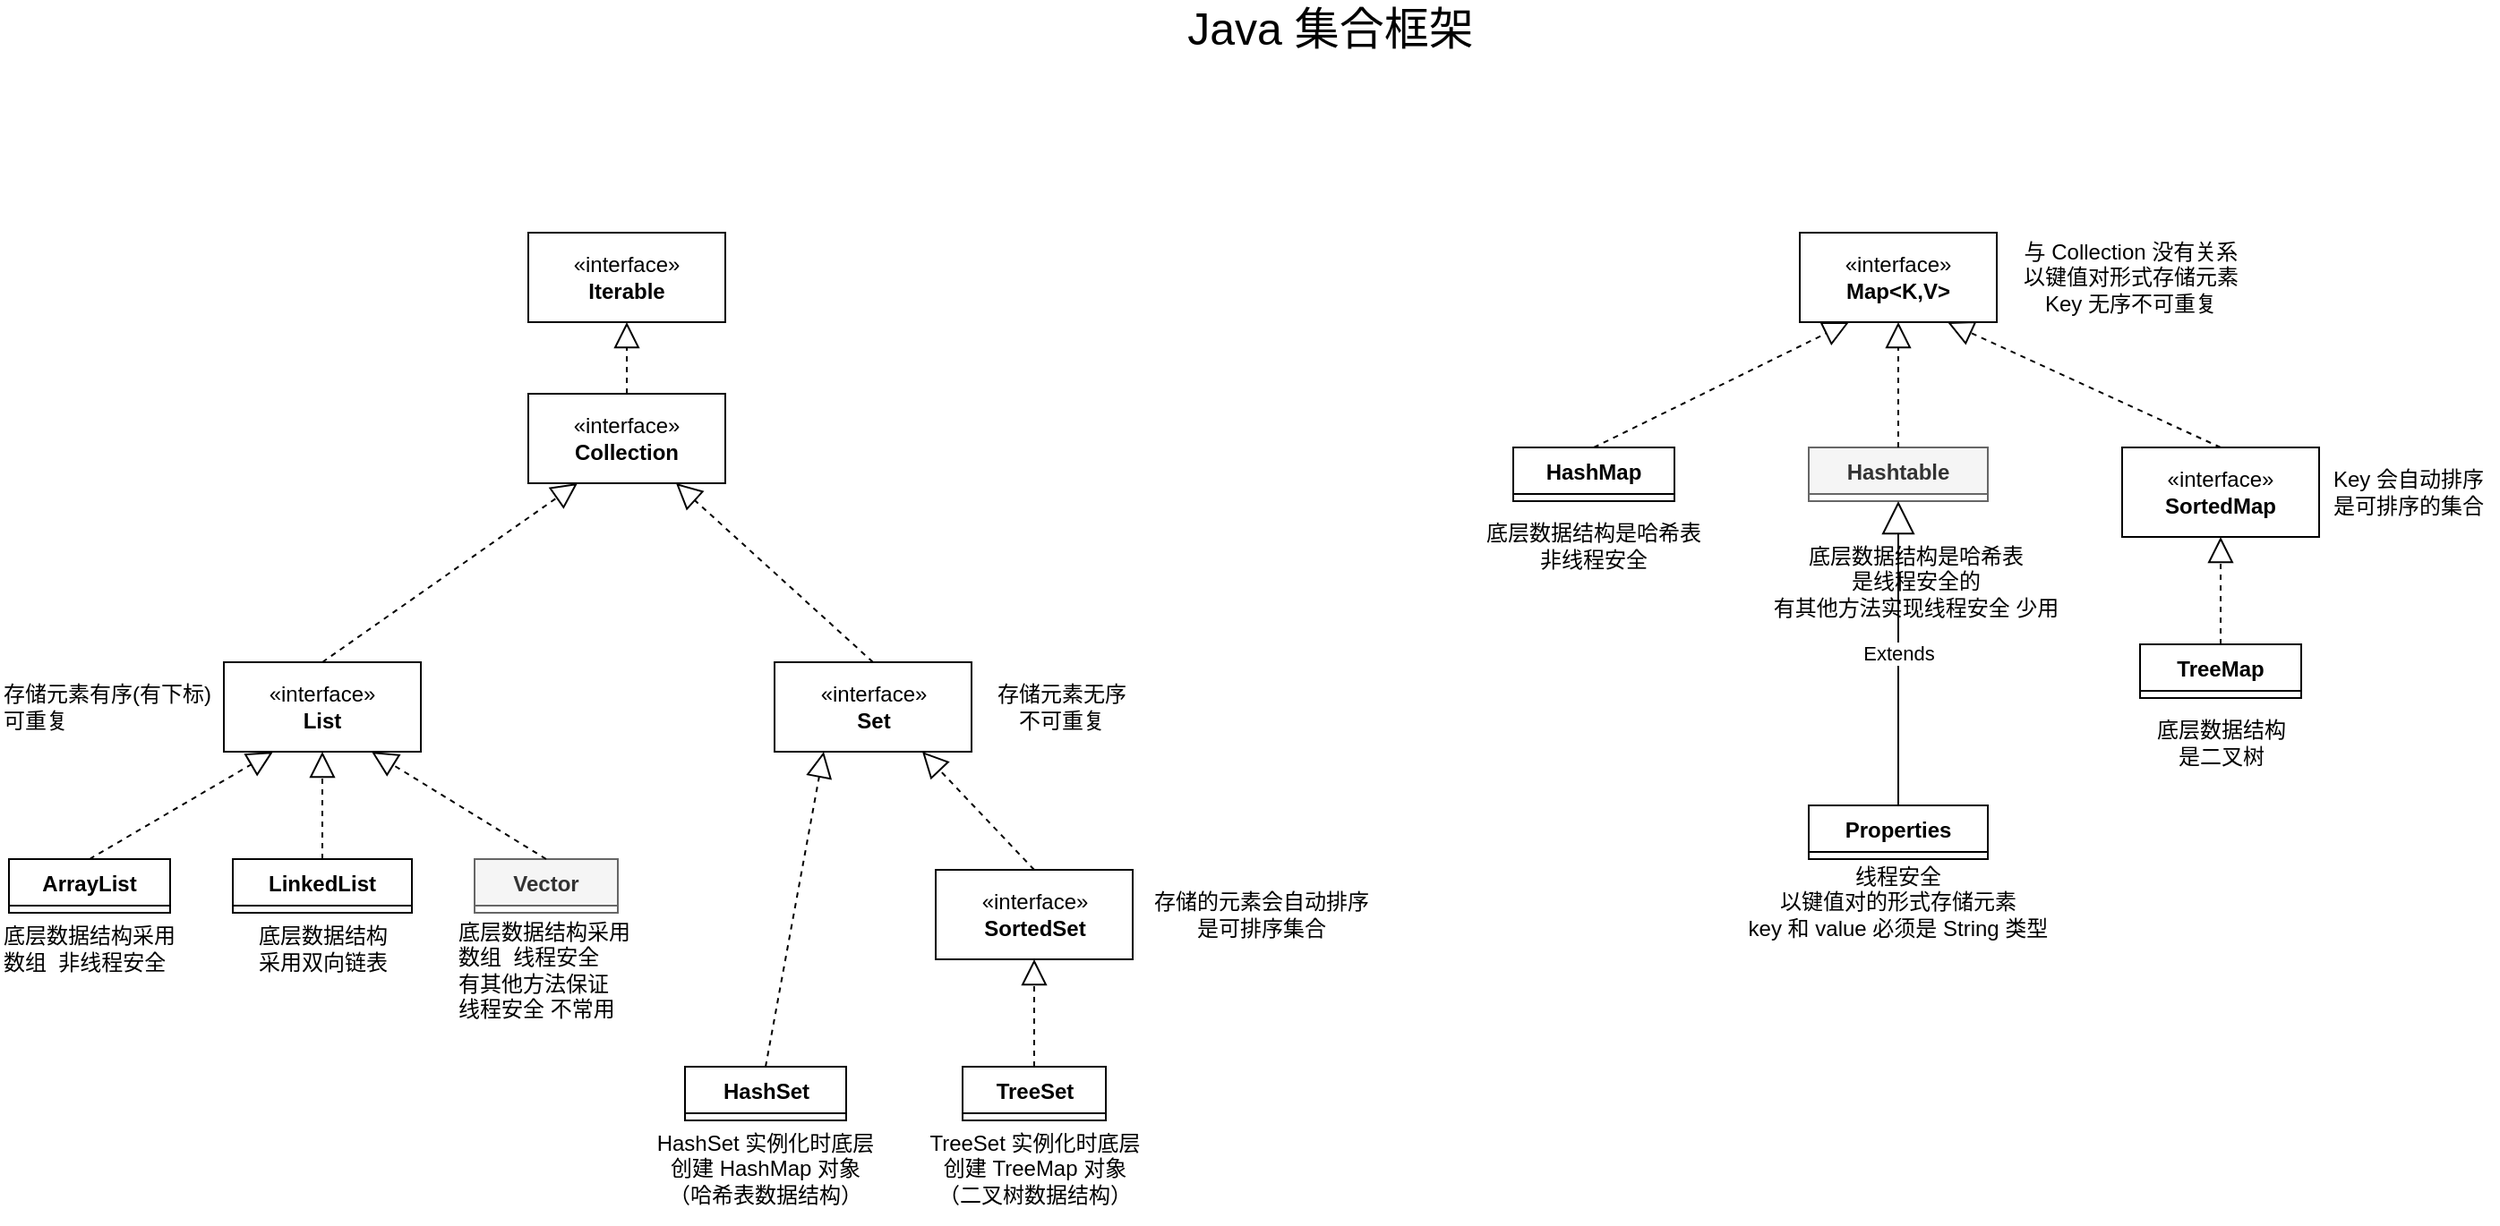 <mxfile version="21.1.7" type="github">
  <diagram name="第 1 页" id="qJ-X1qhtcwTxbgNXG1Gi">
    <mxGraphModel dx="2852" dy="2004" grid="1" gridSize="10" guides="1" tooltips="1" connect="1" arrows="1" fold="1" page="1" pageScale="1" pageWidth="1800" pageHeight="1000" math="0" shadow="0">
      <root>
        <mxCell id="0" />
        <mxCell id="1" parent="0" />
        <mxCell id="NKLDn5L9JN7en2WeP7ce-1" value="«interface»&lt;br&gt;&lt;b&gt;Iterable&lt;br&gt;&lt;/b&gt;" style="html=1;whiteSpace=wrap;" vertex="1" parent="1">
          <mxGeometry x="485" y="280" width="110" height="50" as="geometry" />
        </mxCell>
        <mxCell id="NKLDn5L9JN7en2WeP7ce-2" value="«interface»&lt;br&gt;&lt;b&gt;Collection&lt;br&gt;&lt;/b&gt;" style="html=1;whiteSpace=wrap;" vertex="1" parent="1">
          <mxGeometry x="485" y="370" width="110" height="50" as="geometry" />
        </mxCell>
        <mxCell id="NKLDn5L9JN7en2WeP7ce-3" value="" style="endArrow=block;dashed=1;endFill=0;endSize=12;html=1;rounded=0;entryX=0.5;entryY=1;entryDx=0;entryDy=0;exitX=0.5;exitY=0;exitDx=0;exitDy=0;" edge="1" parent="1" source="NKLDn5L9JN7en2WeP7ce-2" target="NKLDn5L9JN7en2WeP7ce-1">
          <mxGeometry width="160" relative="1" as="geometry">
            <mxPoint x="575" y="380" as="sourcePoint" />
            <mxPoint x="735" y="380" as="targetPoint" />
          </mxGeometry>
        </mxCell>
        <mxCell id="NKLDn5L9JN7en2WeP7ce-4" value="«interface»&lt;br&gt;&lt;b&gt;List&lt;/b&gt;" style="html=1;whiteSpace=wrap;" vertex="1" parent="1">
          <mxGeometry x="315" y="520" width="110" height="50" as="geometry" />
        </mxCell>
        <mxCell id="NKLDn5L9JN7en2WeP7ce-5" value="" style="endArrow=block;dashed=1;endFill=0;endSize=12;html=1;rounded=0;entryX=0.25;entryY=1;entryDx=0;entryDy=0;exitX=0.5;exitY=0;exitDx=0;exitDy=0;" edge="1" parent="1" source="NKLDn5L9JN7en2WeP7ce-4" target="NKLDn5L9JN7en2WeP7ce-2">
          <mxGeometry width="160" relative="1" as="geometry">
            <mxPoint x="575" y="590" as="sourcePoint" />
            <mxPoint x="735" y="590" as="targetPoint" />
            <Array as="points" />
          </mxGeometry>
        </mxCell>
        <mxCell id="NKLDn5L9JN7en2WeP7ce-6" value="«interface»&lt;br&gt;&lt;b&gt;Set&lt;br&gt;&lt;/b&gt;" style="html=1;whiteSpace=wrap;" vertex="1" parent="1">
          <mxGeometry x="622.5" y="520" width="110" height="50" as="geometry" />
        </mxCell>
        <mxCell id="NKLDn5L9JN7en2WeP7ce-7" value="" style="endArrow=block;dashed=1;endFill=0;endSize=12;html=1;rounded=0;entryX=0.75;entryY=1;entryDx=0;entryDy=0;exitX=0.5;exitY=0;exitDx=0;exitDy=0;" edge="1" parent="1" source="NKLDn5L9JN7en2WeP7ce-6" target="NKLDn5L9JN7en2WeP7ce-2">
          <mxGeometry width="160" relative="1" as="geometry">
            <mxPoint x="685" y="490" as="sourcePoint" />
            <mxPoint x="715" y="430" as="targetPoint" />
            <Array as="points" />
          </mxGeometry>
        </mxCell>
        <mxCell id="NKLDn5L9JN7en2WeP7ce-8" value="ArrayList" style="swimlane;fontStyle=1;align=center;verticalAlign=top;childLayout=stackLayout;horizontal=1;startSize=26;horizontalStack=0;resizeParent=1;resizeParentMax=0;resizeLast=0;collapsible=1;marginBottom=0;whiteSpace=wrap;html=1;" vertex="1" collapsed="1" parent="1">
          <mxGeometry x="195" y="630" width="90" height="30" as="geometry">
            <mxRectangle x="440" y="750" width="160" height="86" as="alternateBounds" />
          </mxGeometry>
        </mxCell>
        <mxCell id="NKLDn5L9JN7en2WeP7ce-9" value="+ field: type" style="text;strokeColor=none;fillColor=none;align=left;verticalAlign=top;spacingLeft=4;spacingRight=4;overflow=hidden;rotatable=0;points=[[0,0.5],[1,0.5]];portConstraint=eastwest;whiteSpace=wrap;html=1;" vertex="1" parent="NKLDn5L9JN7en2WeP7ce-8">
          <mxGeometry y="26" width="160" height="26" as="geometry" />
        </mxCell>
        <mxCell id="NKLDn5L9JN7en2WeP7ce-10" value="" style="line;strokeWidth=1;fillColor=none;align=left;verticalAlign=middle;spacingTop=-1;spacingLeft=3;spacingRight=3;rotatable=0;labelPosition=right;points=[];portConstraint=eastwest;strokeColor=inherit;" vertex="1" parent="NKLDn5L9JN7en2WeP7ce-8">
          <mxGeometry y="52" width="160" height="8" as="geometry" />
        </mxCell>
        <mxCell id="NKLDn5L9JN7en2WeP7ce-11" value="+ method(type): type" style="text;strokeColor=none;fillColor=none;align=left;verticalAlign=top;spacingLeft=4;spacingRight=4;overflow=hidden;rotatable=0;points=[[0,0.5],[1,0.5]];portConstraint=eastwest;whiteSpace=wrap;html=1;" vertex="1" parent="NKLDn5L9JN7en2WeP7ce-8">
          <mxGeometry y="60" width="160" height="26" as="geometry" />
        </mxCell>
        <mxCell id="NKLDn5L9JN7en2WeP7ce-12" value="" style="endArrow=block;dashed=1;endFill=0;endSize=12;html=1;rounded=0;exitX=0.5;exitY=0;exitDx=0;exitDy=0;entryX=0.25;entryY=1;entryDx=0;entryDy=0;" edge="1" parent="1" source="NKLDn5L9JN7en2WeP7ce-8" target="NKLDn5L9JN7en2WeP7ce-4">
          <mxGeometry width="160" relative="1" as="geometry">
            <mxPoint x="555" y="470" as="sourcePoint" />
            <mxPoint x="715" y="470" as="targetPoint" />
          </mxGeometry>
        </mxCell>
        <mxCell id="NKLDn5L9JN7en2WeP7ce-13" value="LinkedList" style="swimlane;fontStyle=1;align=center;verticalAlign=top;childLayout=stackLayout;horizontal=1;startSize=26;horizontalStack=0;resizeParent=1;resizeParentMax=0;resizeLast=0;collapsible=1;marginBottom=0;whiteSpace=wrap;html=1;" vertex="1" collapsed="1" parent="1">
          <mxGeometry x="320" y="630" width="100" height="30" as="geometry">
            <mxRectangle x="615" y="750" width="160" height="86" as="alternateBounds" />
          </mxGeometry>
        </mxCell>
        <mxCell id="NKLDn5L9JN7en2WeP7ce-14" value="+ field: type" style="text;strokeColor=none;fillColor=none;align=left;verticalAlign=top;spacingLeft=4;spacingRight=4;overflow=hidden;rotatable=0;points=[[0,0.5],[1,0.5]];portConstraint=eastwest;whiteSpace=wrap;html=1;" vertex="1" parent="NKLDn5L9JN7en2WeP7ce-13">
          <mxGeometry y="26" width="160" height="26" as="geometry" />
        </mxCell>
        <mxCell id="NKLDn5L9JN7en2WeP7ce-15" value="" style="line;strokeWidth=1;fillColor=none;align=left;verticalAlign=middle;spacingTop=-1;spacingLeft=3;spacingRight=3;rotatable=0;labelPosition=right;points=[];portConstraint=eastwest;strokeColor=inherit;" vertex="1" parent="NKLDn5L9JN7en2WeP7ce-13">
          <mxGeometry y="52" width="160" height="8" as="geometry" />
        </mxCell>
        <mxCell id="NKLDn5L9JN7en2WeP7ce-16" value="+ method(type): type" style="text;strokeColor=none;fillColor=none;align=left;verticalAlign=top;spacingLeft=4;spacingRight=4;overflow=hidden;rotatable=0;points=[[0,0.5],[1,0.5]];portConstraint=eastwest;whiteSpace=wrap;html=1;" vertex="1" parent="NKLDn5L9JN7en2WeP7ce-13">
          <mxGeometry y="60" width="160" height="26" as="geometry" />
        </mxCell>
        <mxCell id="NKLDn5L9JN7en2WeP7ce-17" value="" style="endArrow=block;dashed=1;endFill=0;endSize=12;html=1;rounded=0;exitX=0.5;exitY=0;exitDx=0;exitDy=0;entryX=0.5;entryY=1;entryDx=0;entryDy=0;" edge="1" parent="1" source="NKLDn5L9JN7en2WeP7ce-13" target="NKLDn5L9JN7en2WeP7ce-4">
          <mxGeometry width="160" relative="1" as="geometry">
            <mxPoint x="575" y="570" as="sourcePoint" />
            <mxPoint x="395" y="570" as="targetPoint" />
          </mxGeometry>
        </mxCell>
        <mxCell id="NKLDn5L9JN7en2WeP7ce-18" value="HashSet" style="swimlane;fontStyle=1;align=center;verticalAlign=top;childLayout=stackLayout;horizontal=1;startSize=26;horizontalStack=0;resizeParent=1;resizeParentMax=0;resizeLast=0;collapsible=1;marginBottom=0;whiteSpace=wrap;html=1;" vertex="1" collapsed="1" parent="1">
          <mxGeometry x="572.5" y="746" width="90" height="30" as="geometry">
            <mxRectangle x="1030" y="750" width="160" height="86" as="alternateBounds" />
          </mxGeometry>
        </mxCell>
        <mxCell id="NKLDn5L9JN7en2WeP7ce-19" value="+ field: type" style="text;strokeColor=none;fillColor=none;align=left;verticalAlign=top;spacingLeft=4;spacingRight=4;overflow=hidden;rotatable=0;points=[[0,0.5],[1,0.5]];portConstraint=eastwest;whiteSpace=wrap;html=1;" vertex="1" parent="NKLDn5L9JN7en2WeP7ce-18">
          <mxGeometry y="26" width="160" height="26" as="geometry" />
        </mxCell>
        <mxCell id="NKLDn5L9JN7en2WeP7ce-20" value="" style="line;strokeWidth=1;fillColor=none;align=left;verticalAlign=middle;spacingTop=-1;spacingLeft=3;spacingRight=3;rotatable=0;labelPosition=right;points=[];portConstraint=eastwest;strokeColor=inherit;" vertex="1" parent="NKLDn5L9JN7en2WeP7ce-18">
          <mxGeometry y="52" width="160" height="8" as="geometry" />
        </mxCell>
        <mxCell id="NKLDn5L9JN7en2WeP7ce-21" value="+ method(type): type" style="text;strokeColor=none;fillColor=none;align=left;verticalAlign=top;spacingLeft=4;spacingRight=4;overflow=hidden;rotatable=0;points=[[0,0.5],[1,0.5]];portConstraint=eastwest;whiteSpace=wrap;html=1;" vertex="1" parent="NKLDn5L9JN7en2WeP7ce-18">
          <mxGeometry y="60" width="160" height="26" as="geometry" />
        </mxCell>
        <mxCell id="NKLDn5L9JN7en2WeP7ce-22" value="" style="endArrow=block;dashed=1;endFill=0;endSize=12;html=1;rounded=0;exitX=0.5;exitY=0;exitDx=0;exitDy=0;entryX=0.25;entryY=1;entryDx=0;entryDy=0;" edge="1" parent="1" source="NKLDn5L9JN7en2WeP7ce-18" target="NKLDn5L9JN7en2WeP7ce-6">
          <mxGeometry width="160" relative="1" as="geometry">
            <mxPoint x="502.5" y="570" as="sourcePoint" />
            <mxPoint x="662.5" y="570" as="targetPoint" />
          </mxGeometry>
        </mxCell>
        <mxCell id="NKLDn5L9JN7en2WeP7ce-23" value="TreeSet" style="swimlane;fontStyle=1;align=center;verticalAlign=top;childLayout=stackLayout;horizontal=1;startSize=26;horizontalStack=0;resizeParent=1;resizeParentMax=0;resizeLast=0;collapsible=1;marginBottom=0;whiteSpace=wrap;html=1;" vertex="1" collapsed="1" parent="1">
          <mxGeometry x="727.5" y="746" width="80" height="30" as="geometry">
            <mxRectangle x="1205" y="860" width="160" height="86" as="alternateBounds" />
          </mxGeometry>
        </mxCell>
        <mxCell id="NKLDn5L9JN7en2WeP7ce-24" value="+ field: type" style="text;strokeColor=none;fillColor=none;align=left;verticalAlign=top;spacingLeft=4;spacingRight=4;overflow=hidden;rotatable=0;points=[[0,0.5],[1,0.5]];portConstraint=eastwest;whiteSpace=wrap;html=1;" vertex="1" parent="NKLDn5L9JN7en2WeP7ce-23">
          <mxGeometry y="26" width="160" height="26" as="geometry" />
        </mxCell>
        <mxCell id="NKLDn5L9JN7en2WeP7ce-25" value="" style="line;strokeWidth=1;fillColor=none;align=left;verticalAlign=middle;spacingTop=-1;spacingLeft=3;spacingRight=3;rotatable=0;labelPosition=right;points=[];portConstraint=eastwest;strokeColor=inherit;" vertex="1" parent="NKLDn5L9JN7en2WeP7ce-23">
          <mxGeometry y="52" width="160" height="8" as="geometry" />
        </mxCell>
        <mxCell id="NKLDn5L9JN7en2WeP7ce-26" value="+ method(type): type" style="text;strokeColor=none;fillColor=none;align=left;verticalAlign=top;spacingLeft=4;spacingRight=4;overflow=hidden;rotatable=0;points=[[0,0.5],[1,0.5]];portConstraint=eastwest;whiteSpace=wrap;html=1;" vertex="1" parent="NKLDn5L9JN7en2WeP7ce-23">
          <mxGeometry y="60" width="160" height="26" as="geometry" />
        </mxCell>
        <mxCell id="NKLDn5L9JN7en2WeP7ce-27" value="" style="endArrow=block;dashed=1;endFill=0;endSize=12;html=1;rounded=0;exitX=0.5;exitY=0;exitDx=0;exitDy=0;entryX=0.5;entryY=1;entryDx=0;entryDy=0;" edge="1" parent="1" source="NKLDn5L9JN7en2WeP7ce-23" target="NKLDn5L9JN7en2WeP7ce-28">
          <mxGeometry width="160" relative="1" as="geometry">
            <mxPoint x="532.5" y="736" as="sourcePoint" />
            <mxPoint x="842.5" y="766" as="targetPoint" />
          </mxGeometry>
        </mxCell>
        <mxCell id="NKLDn5L9JN7en2WeP7ce-28" value="«interface»&lt;br&gt;&lt;b&gt;SortedSet&lt;/b&gt;" style="html=1;whiteSpace=wrap;" vertex="1" parent="1">
          <mxGeometry x="712.5" y="636" width="110" height="50" as="geometry" />
        </mxCell>
        <mxCell id="NKLDn5L9JN7en2WeP7ce-29" value="" style="endArrow=block;dashed=1;endFill=0;endSize=12;html=1;rounded=0;entryX=0.75;entryY=1;entryDx=0;entryDy=0;exitX=0.5;exitY=0;exitDx=0;exitDy=0;" edge="1" parent="1" source="NKLDn5L9JN7en2WeP7ce-28" target="NKLDn5L9JN7en2WeP7ce-6">
          <mxGeometry width="160" relative="1" as="geometry">
            <mxPoint x="472.5" y="590" as="sourcePoint" />
            <mxPoint x="632.5" y="590" as="targetPoint" />
          </mxGeometry>
        </mxCell>
        <mxCell id="NKLDn5L9JN7en2WeP7ce-30" value="«interface»&lt;br&gt;&lt;b&gt;Map&amp;lt;K,V&amp;gt;&lt;/b&gt;" style="html=1;whiteSpace=wrap;" vertex="1" parent="1">
          <mxGeometry x="1195" y="280" width="110" height="50" as="geometry" />
        </mxCell>
        <mxCell id="NKLDn5L9JN7en2WeP7ce-31" value="HashMap" style="swimlane;fontStyle=1;align=center;verticalAlign=top;childLayout=stackLayout;horizontal=1;startSize=26;horizontalStack=0;resizeParent=1;resizeParentMax=0;resizeLast=0;collapsible=1;marginBottom=0;whiteSpace=wrap;html=1;" vertex="1" collapsed="1" parent="1">
          <mxGeometry x="1035" y="400" width="90" height="30" as="geometry">
            <mxRectangle x="1550" y="520" width="160" height="86" as="alternateBounds" />
          </mxGeometry>
        </mxCell>
        <mxCell id="NKLDn5L9JN7en2WeP7ce-32" value="+ field: type" style="text;strokeColor=none;fillColor=none;align=left;verticalAlign=top;spacingLeft=4;spacingRight=4;overflow=hidden;rotatable=0;points=[[0,0.5],[1,0.5]];portConstraint=eastwest;whiteSpace=wrap;html=1;" vertex="1" parent="NKLDn5L9JN7en2WeP7ce-31">
          <mxGeometry y="26" width="160" height="26" as="geometry" />
        </mxCell>
        <mxCell id="NKLDn5L9JN7en2WeP7ce-33" value="" style="line;strokeWidth=1;fillColor=none;align=left;verticalAlign=middle;spacingTop=-1;spacingLeft=3;spacingRight=3;rotatable=0;labelPosition=right;points=[];portConstraint=eastwest;strokeColor=inherit;" vertex="1" parent="NKLDn5L9JN7en2WeP7ce-31">
          <mxGeometry y="52" width="160" height="8" as="geometry" />
        </mxCell>
        <mxCell id="NKLDn5L9JN7en2WeP7ce-34" value="+ method(type): type" style="text;strokeColor=none;fillColor=none;align=left;verticalAlign=top;spacingLeft=4;spacingRight=4;overflow=hidden;rotatable=0;points=[[0,0.5],[1,0.5]];portConstraint=eastwest;whiteSpace=wrap;html=1;" vertex="1" parent="NKLDn5L9JN7en2WeP7ce-31">
          <mxGeometry y="60" width="160" height="26" as="geometry" />
        </mxCell>
        <mxCell id="NKLDn5L9JN7en2WeP7ce-35" value="" style="endArrow=block;dashed=1;endFill=0;endSize=12;html=1;rounded=0;exitX=0.5;exitY=0;exitDx=0;exitDy=0;entryX=0.25;entryY=1;entryDx=0;entryDy=0;" edge="1" parent="1" source="NKLDn5L9JN7en2WeP7ce-31" target="NKLDn5L9JN7en2WeP7ce-30">
          <mxGeometry width="160" relative="1" as="geometry">
            <mxPoint x="1185" y="420" as="sourcePoint" />
            <mxPoint x="1240" y="330" as="targetPoint" />
          </mxGeometry>
        </mxCell>
        <mxCell id="NKLDn5L9JN7en2WeP7ce-36" value="TreeMap" style="swimlane;fontStyle=1;align=center;verticalAlign=top;childLayout=stackLayout;horizontal=1;startSize=26;horizontalStack=0;resizeParent=1;resizeParentMax=0;resizeLast=0;collapsible=1;marginBottom=0;whiteSpace=wrap;html=1;" vertex="1" collapsed="1" parent="1">
          <mxGeometry x="1385" y="510" width="90" height="30" as="geometry">
            <mxRectangle x="2095" y="670" width="160" height="86" as="alternateBounds" />
          </mxGeometry>
        </mxCell>
        <mxCell id="NKLDn5L9JN7en2WeP7ce-37" value="+ field: type" style="text;strokeColor=none;fillColor=none;align=left;verticalAlign=top;spacingLeft=4;spacingRight=4;overflow=hidden;rotatable=0;points=[[0,0.5],[1,0.5]];portConstraint=eastwest;whiteSpace=wrap;html=1;" vertex="1" parent="NKLDn5L9JN7en2WeP7ce-36">
          <mxGeometry y="26" width="160" height="26" as="geometry" />
        </mxCell>
        <mxCell id="NKLDn5L9JN7en2WeP7ce-38" value="" style="line;strokeWidth=1;fillColor=none;align=left;verticalAlign=middle;spacingTop=-1;spacingLeft=3;spacingRight=3;rotatable=0;labelPosition=right;points=[];portConstraint=eastwest;strokeColor=inherit;" vertex="1" parent="NKLDn5L9JN7en2WeP7ce-36">
          <mxGeometry y="52" width="160" height="8" as="geometry" />
        </mxCell>
        <mxCell id="NKLDn5L9JN7en2WeP7ce-39" value="+ method(type): type" style="text;strokeColor=none;fillColor=none;align=left;verticalAlign=top;spacingLeft=4;spacingRight=4;overflow=hidden;rotatable=0;points=[[0,0.5],[1,0.5]];portConstraint=eastwest;whiteSpace=wrap;html=1;" vertex="1" parent="NKLDn5L9JN7en2WeP7ce-36">
          <mxGeometry y="60" width="160" height="26" as="geometry" />
        </mxCell>
        <mxCell id="NKLDn5L9JN7en2WeP7ce-40" value="" style="endArrow=block;dashed=1;endFill=0;endSize=12;html=1;rounded=0;entryX=0.5;entryY=1;entryDx=0;entryDy=0;exitX=0.5;exitY=0;exitDx=0;exitDy=0;" edge="1" parent="1" source="NKLDn5L9JN7en2WeP7ce-36" target="NKLDn5L9JN7en2WeP7ce-56">
          <mxGeometry width="160" relative="1" as="geometry">
            <mxPoint x="1185" y="470" as="sourcePoint" />
            <mxPoint x="1345" y="470" as="targetPoint" />
          </mxGeometry>
        </mxCell>
        <mxCell id="NKLDn5L9JN7en2WeP7ce-41" value="Vector" style="swimlane;fontStyle=1;align=center;verticalAlign=top;childLayout=stackLayout;horizontal=1;startSize=26;horizontalStack=0;resizeParent=1;resizeParentMax=0;resizeLast=0;collapsible=1;marginBottom=0;whiteSpace=wrap;html=1;fillColor=#f5f5f5;fontColor=#333333;strokeColor=#666666;" vertex="1" collapsed="1" parent="1">
          <mxGeometry x="455" y="630" width="80" height="30" as="geometry">
            <mxRectangle x="790" y="750" width="160" height="86" as="alternateBounds" />
          </mxGeometry>
        </mxCell>
        <mxCell id="NKLDn5L9JN7en2WeP7ce-42" value="+ field: type" style="text;strokeColor=#666666;fillColor=#f5f5f5;align=left;verticalAlign=top;spacingLeft=4;spacingRight=4;overflow=hidden;rotatable=0;points=[[0,0.5],[1,0.5]];portConstraint=eastwest;whiteSpace=wrap;html=1;fontColor=#333333;" vertex="1" parent="NKLDn5L9JN7en2WeP7ce-41">
          <mxGeometry y="26" width="160" height="26" as="geometry" />
        </mxCell>
        <mxCell id="NKLDn5L9JN7en2WeP7ce-43" value="" style="line;strokeWidth=1;fillColor=#f5f5f5;align=left;verticalAlign=middle;spacingTop=-1;spacingLeft=3;spacingRight=3;rotatable=0;labelPosition=right;points=[];portConstraint=eastwest;strokeColor=#666666;fontColor=#333333;" vertex="1" parent="NKLDn5L9JN7en2WeP7ce-41">
          <mxGeometry y="52" width="160" height="8" as="geometry" />
        </mxCell>
        <mxCell id="NKLDn5L9JN7en2WeP7ce-44" value="+ method(type): type" style="text;strokeColor=#666666;fillColor=#f5f5f5;align=left;verticalAlign=top;spacingLeft=4;spacingRight=4;overflow=hidden;rotatable=0;points=[[0,0.5],[1,0.5]];portConstraint=eastwest;whiteSpace=wrap;html=1;fontColor=#333333;" vertex="1" parent="NKLDn5L9JN7en2WeP7ce-41">
          <mxGeometry y="60" width="160" height="26" as="geometry" />
        </mxCell>
        <mxCell id="NKLDn5L9JN7en2WeP7ce-45" value="" style="endArrow=block;dashed=1;endFill=0;endSize=12;html=1;rounded=0;entryX=0.75;entryY=1;entryDx=0;entryDy=0;exitX=0.5;exitY=0;exitDx=0;exitDy=0;" edge="1" parent="1" source="NKLDn5L9JN7en2WeP7ce-41" target="NKLDn5L9JN7en2WeP7ce-4">
          <mxGeometry width="160" relative="1" as="geometry">
            <mxPoint x="535" y="720" as="sourcePoint" />
            <mxPoint x="695" y="720" as="targetPoint" />
          </mxGeometry>
        </mxCell>
        <mxCell id="NKLDn5L9JN7en2WeP7ce-46" value="Hashtable" style="swimlane;fontStyle=1;align=center;verticalAlign=top;childLayout=stackLayout;horizontal=1;startSize=26;horizontalStack=0;resizeParent=1;resizeParentMax=0;resizeLast=0;collapsible=1;marginBottom=0;whiteSpace=wrap;html=1;fillColor=#f5f5f5;strokeColor=#666666;fontColor=#333333;" vertex="1" collapsed="1" parent="1">
          <mxGeometry x="1200" y="400" width="100" height="30" as="geometry">
            <mxRectangle x="1845" y="520" width="160" height="86" as="alternateBounds" />
          </mxGeometry>
        </mxCell>
        <mxCell id="NKLDn5L9JN7en2WeP7ce-47" value="+ field: type" style="text;strokeColor=#666666;fillColor=#f5f5f5;align=left;verticalAlign=top;spacingLeft=4;spacingRight=4;overflow=hidden;rotatable=0;points=[[0,0.5],[1,0.5]];portConstraint=eastwest;whiteSpace=wrap;html=1;fontColor=#333333;" vertex="1" parent="NKLDn5L9JN7en2WeP7ce-46">
          <mxGeometry y="26" width="160" height="26" as="geometry" />
        </mxCell>
        <mxCell id="NKLDn5L9JN7en2WeP7ce-48" value="" style="line;strokeWidth=1;fillColor=#f5f5f5;align=left;verticalAlign=middle;spacingTop=-1;spacingLeft=3;spacingRight=3;rotatable=0;labelPosition=right;points=[];portConstraint=eastwest;strokeColor=#666666;fontColor=#333333;" vertex="1" parent="NKLDn5L9JN7en2WeP7ce-46">
          <mxGeometry y="52" width="160" height="8" as="geometry" />
        </mxCell>
        <mxCell id="NKLDn5L9JN7en2WeP7ce-49" value="+ method(type): type" style="text;strokeColor=#666666;fillColor=#f5f5f5;align=left;verticalAlign=top;spacingLeft=4;spacingRight=4;overflow=hidden;rotatable=0;points=[[0,0.5],[1,0.5]];portConstraint=eastwest;whiteSpace=wrap;html=1;fontColor=#333333;" vertex="1" parent="NKLDn5L9JN7en2WeP7ce-46">
          <mxGeometry y="60" width="160" height="26" as="geometry" />
        </mxCell>
        <mxCell id="NKLDn5L9JN7en2WeP7ce-50" value="" style="endArrow=block;dashed=1;endFill=0;endSize=12;html=1;rounded=0;entryX=0.5;entryY=1;entryDx=0;entryDy=0;exitX=0.5;exitY=0;exitDx=0;exitDy=0;" edge="1" parent="1" source="NKLDn5L9JN7en2WeP7ce-46" target="NKLDn5L9JN7en2WeP7ce-30">
          <mxGeometry width="160" relative="1" as="geometry">
            <mxPoint x="1135" y="430" as="sourcePoint" />
            <mxPoint x="1295" y="430" as="targetPoint" />
          </mxGeometry>
        </mxCell>
        <mxCell id="NKLDn5L9JN7en2WeP7ce-51" value="Properties" style="swimlane;fontStyle=1;align=center;verticalAlign=top;childLayout=stackLayout;horizontal=1;startSize=26;horizontalStack=0;resizeParent=1;resizeParentMax=0;resizeLast=0;collapsible=1;marginBottom=0;whiteSpace=wrap;html=1;" vertex="1" collapsed="1" parent="1">
          <mxGeometry x="1200" y="600" width="100" height="30" as="geometry">
            <mxRectangle x="1845" y="670" width="160" height="86" as="alternateBounds" />
          </mxGeometry>
        </mxCell>
        <mxCell id="NKLDn5L9JN7en2WeP7ce-52" value="+ field: type" style="text;strokeColor=none;fillColor=none;align=left;verticalAlign=top;spacingLeft=4;spacingRight=4;overflow=hidden;rotatable=0;points=[[0,0.5],[1,0.5]];portConstraint=eastwest;whiteSpace=wrap;html=1;" vertex="1" parent="NKLDn5L9JN7en2WeP7ce-51">
          <mxGeometry y="26" width="160" height="26" as="geometry" />
        </mxCell>
        <mxCell id="NKLDn5L9JN7en2WeP7ce-53" value="" style="line;strokeWidth=1;fillColor=none;align=left;verticalAlign=middle;spacingTop=-1;spacingLeft=3;spacingRight=3;rotatable=0;labelPosition=right;points=[];portConstraint=eastwest;strokeColor=inherit;" vertex="1" parent="NKLDn5L9JN7en2WeP7ce-51">
          <mxGeometry y="52" width="160" height="8" as="geometry" />
        </mxCell>
        <mxCell id="NKLDn5L9JN7en2WeP7ce-54" value="+ method(type): type" style="text;strokeColor=none;fillColor=none;align=left;verticalAlign=top;spacingLeft=4;spacingRight=4;overflow=hidden;rotatable=0;points=[[0,0.5],[1,0.5]];portConstraint=eastwest;whiteSpace=wrap;html=1;" vertex="1" parent="NKLDn5L9JN7en2WeP7ce-51">
          <mxGeometry y="60" width="160" height="26" as="geometry" />
        </mxCell>
        <mxCell id="NKLDn5L9JN7en2WeP7ce-55" value="Extends" style="endArrow=block;endSize=16;endFill=0;html=1;rounded=0;exitX=0.5;exitY=0;exitDx=0;exitDy=0;entryX=0.5;entryY=1;entryDx=0;entryDy=0;" edge="1" parent="1" source="NKLDn5L9JN7en2WeP7ce-51" target="NKLDn5L9JN7en2WeP7ce-46">
          <mxGeometry width="160" relative="1" as="geometry">
            <mxPoint x="1405" y="430" as="sourcePoint" />
            <mxPoint x="1245" y="500" as="targetPoint" />
          </mxGeometry>
        </mxCell>
        <mxCell id="NKLDn5L9JN7en2WeP7ce-56" value="«interface»&lt;br&gt;&lt;b&gt;SortedMap&lt;/b&gt;" style="html=1;whiteSpace=wrap;" vertex="1" parent="1">
          <mxGeometry x="1375" y="400" width="110" height="50" as="geometry" />
        </mxCell>
        <mxCell id="NKLDn5L9JN7en2WeP7ce-57" value="" style="endArrow=block;dashed=1;endFill=0;endSize=12;html=1;rounded=0;entryX=0.75;entryY=1;entryDx=0;entryDy=0;exitX=0.5;exitY=0;exitDx=0;exitDy=0;" edge="1" parent="1" source="NKLDn5L9JN7en2WeP7ce-56" target="NKLDn5L9JN7en2WeP7ce-30">
          <mxGeometry width="160" relative="1" as="geometry">
            <mxPoint x="1205" y="460" as="sourcePoint" />
            <mxPoint x="1365" y="460" as="targetPoint" />
          </mxGeometry>
        </mxCell>
        <mxCell id="NKLDn5L9JN7en2WeP7ce-58" value="&lt;span style=&quot;background-color: initial;&quot;&gt;底层数据结构采用数组&amp;nbsp;&amp;nbsp;&lt;/span&gt;&lt;span style=&quot;background-color: initial;&quot;&gt;非线程安全&lt;/span&gt;" style="text;html=1;strokeColor=none;fillColor=none;align=left;verticalAlign=middle;whiteSpace=wrap;rounded=0;" vertex="1" parent="1">
          <mxGeometry x="190" y="635" width="100" height="90" as="geometry" />
        </mxCell>
        <mxCell id="NKLDn5L9JN7en2WeP7ce-59" value="底层数据结构采用双向链表" style="text;html=1;strokeColor=none;fillColor=none;align=center;verticalAlign=middle;whiteSpace=wrap;rounded=0;" vertex="1" parent="1">
          <mxGeometry x="327.5" y="665" width="85" height="30" as="geometry" />
        </mxCell>
        <mxCell id="NKLDn5L9JN7en2WeP7ce-60" value="&lt;div style=&quot;text-align: left;&quot;&gt;&lt;span style=&quot;background-color: initial;&quot;&gt;底层数据结构采用数组&amp;nbsp; 线程安全&lt;/span&gt;&lt;/div&gt;&lt;div style=&quot;text-align: left;&quot;&gt;&lt;span style=&quot;background-color: initial;&quot;&gt;有其他方法保证&lt;/span&gt;&lt;/div&gt;&lt;div style=&quot;text-align: left;&quot;&gt;&lt;span style=&quot;background-color: initial;&quot;&gt;线程安全 不常用&lt;/span&gt;&lt;/div&gt;" style="text;html=1;strokeColor=none;fillColor=none;align=center;verticalAlign=middle;whiteSpace=wrap;rounded=0;" vertex="1" parent="1">
          <mxGeometry x="445" y="665" width="100" height="54" as="geometry" />
        </mxCell>
        <mxCell id="NKLDn5L9JN7en2WeP7ce-61" value="存储元素有序(有下标)可重复&amp;nbsp;" style="text;html=1;strokeColor=none;fillColor=none;align=left;verticalAlign=middle;whiteSpace=wrap;rounded=0;" vertex="1" parent="1">
          <mxGeometry x="190" y="520" width="125" height="50" as="geometry" />
        </mxCell>
        <mxCell id="NKLDn5L9JN7en2WeP7ce-62" value="存储元素无序不可重复" style="text;html=1;strokeColor=none;fillColor=none;align=center;verticalAlign=middle;whiteSpace=wrap;rounded=0;" vertex="1" parent="1">
          <mxGeometry x="742.5" y="530" width="80" height="30" as="geometry" />
        </mxCell>
        <mxCell id="NKLDn5L9JN7en2WeP7ce-63" value="HashSet 实例化时底层创建 HashMap 对象&lt;br&gt;（哈希表数据结构）" style="text;html=1;strokeColor=none;fillColor=none;align=center;verticalAlign=middle;whiteSpace=wrap;rounded=0;" vertex="1" parent="1">
          <mxGeometry x="555" y="776" width="125" height="54" as="geometry" />
        </mxCell>
        <mxCell id="NKLDn5L9JN7en2WeP7ce-64" value="TreeSet 实例化时底层创建 TreeMap 对象&lt;br&gt;（二叉树数据结构）" style="text;html=1;strokeColor=none;fillColor=none;align=center;verticalAlign=middle;whiteSpace=wrap;rounded=0;" vertex="1" parent="1">
          <mxGeometry x="702.5" y="772" width="130" height="62" as="geometry" />
        </mxCell>
        <mxCell id="NKLDn5L9JN7en2WeP7ce-65" value="&lt;font style=&quot;font-size: 25px;&quot;&gt;Java 集合框架&lt;/font&gt;" style="text;html=1;strokeColor=none;fillColor=none;align=center;verticalAlign=middle;whiteSpace=wrap;rounded=0;" vertex="1" parent="1">
          <mxGeometry x="832.5" y="150" width="200" height="30" as="geometry" />
        </mxCell>
        <mxCell id="NKLDn5L9JN7en2WeP7ce-66" value="存储的元素会自动排序&lt;br&gt;是可排序集合" style="text;html=1;strokeColor=none;fillColor=none;align=center;verticalAlign=middle;whiteSpace=wrap;rounded=0;" vertex="1" parent="1">
          <mxGeometry x="832.5" y="639" width="122.5" height="44" as="geometry" />
        </mxCell>
        <mxCell id="NKLDn5L9JN7en2WeP7ce-67" value="与 Collection 没有关系&lt;br&gt;以键值对形式存储元素&lt;br&gt;Key 无序不可重复" style="text;html=1;strokeColor=none;fillColor=none;align=center;verticalAlign=middle;whiteSpace=wrap;rounded=0;" vertex="1" parent="1">
          <mxGeometry x="1305" y="285" width="150" height="40" as="geometry" />
        </mxCell>
        <mxCell id="NKLDn5L9JN7en2WeP7ce-68" value="底层数据结构是哈希表&lt;br&gt;非线程安全" style="text;html=1;strokeColor=none;fillColor=none;align=center;verticalAlign=middle;whiteSpace=wrap;rounded=0;" vertex="1" parent="1">
          <mxGeometry x="1015" y="440" width="130" height="30" as="geometry" />
        </mxCell>
        <mxCell id="NKLDn5L9JN7en2WeP7ce-69" value="底层数据结构是哈希表&lt;br&gt;是线程安全的&lt;br&gt;有其他方法实现线程安全 少用" style="text;html=1;strokeColor=none;fillColor=none;align=center;verticalAlign=middle;whiteSpace=wrap;rounded=0;" vertex="1" parent="1">
          <mxGeometry x="1175" y="460" width="170" height="30" as="geometry" />
        </mxCell>
        <mxCell id="NKLDn5L9JN7en2WeP7ce-70" value="Key 会自动排序&lt;br&gt;是可排序的集合" style="text;html=1;strokeColor=none;fillColor=none;align=center;verticalAlign=middle;whiteSpace=wrap;rounded=0;" vertex="1" parent="1">
          <mxGeometry x="1485" y="410" width="100" height="30" as="geometry" />
        </mxCell>
        <mxCell id="NKLDn5L9JN7en2WeP7ce-71" value="底层数据结构是二叉树" style="text;html=1;strokeColor=none;fillColor=none;align=center;verticalAlign=middle;whiteSpace=wrap;rounded=0;" vertex="1" parent="1">
          <mxGeometry x="1387.5" y="550" width="85" height="30" as="geometry" />
        </mxCell>
        <mxCell id="NKLDn5L9JN7en2WeP7ce-72" value="线程安全&lt;br&gt;以键值对的形式存储元素&lt;br&gt;key 和 value 必须是 String 类型" style="text;html=1;strokeColor=none;fillColor=none;align=center;verticalAlign=middle;whiteSpace=wrap;rounded=0;" vertex="1" parent="1">
          <mxGeometry x="1161.25" y="622" width="177.5" height="64" as="geometry" />
        </mxCell>
      </root>
    </mxGraphModel>
  </diagram>
</mxfile>

